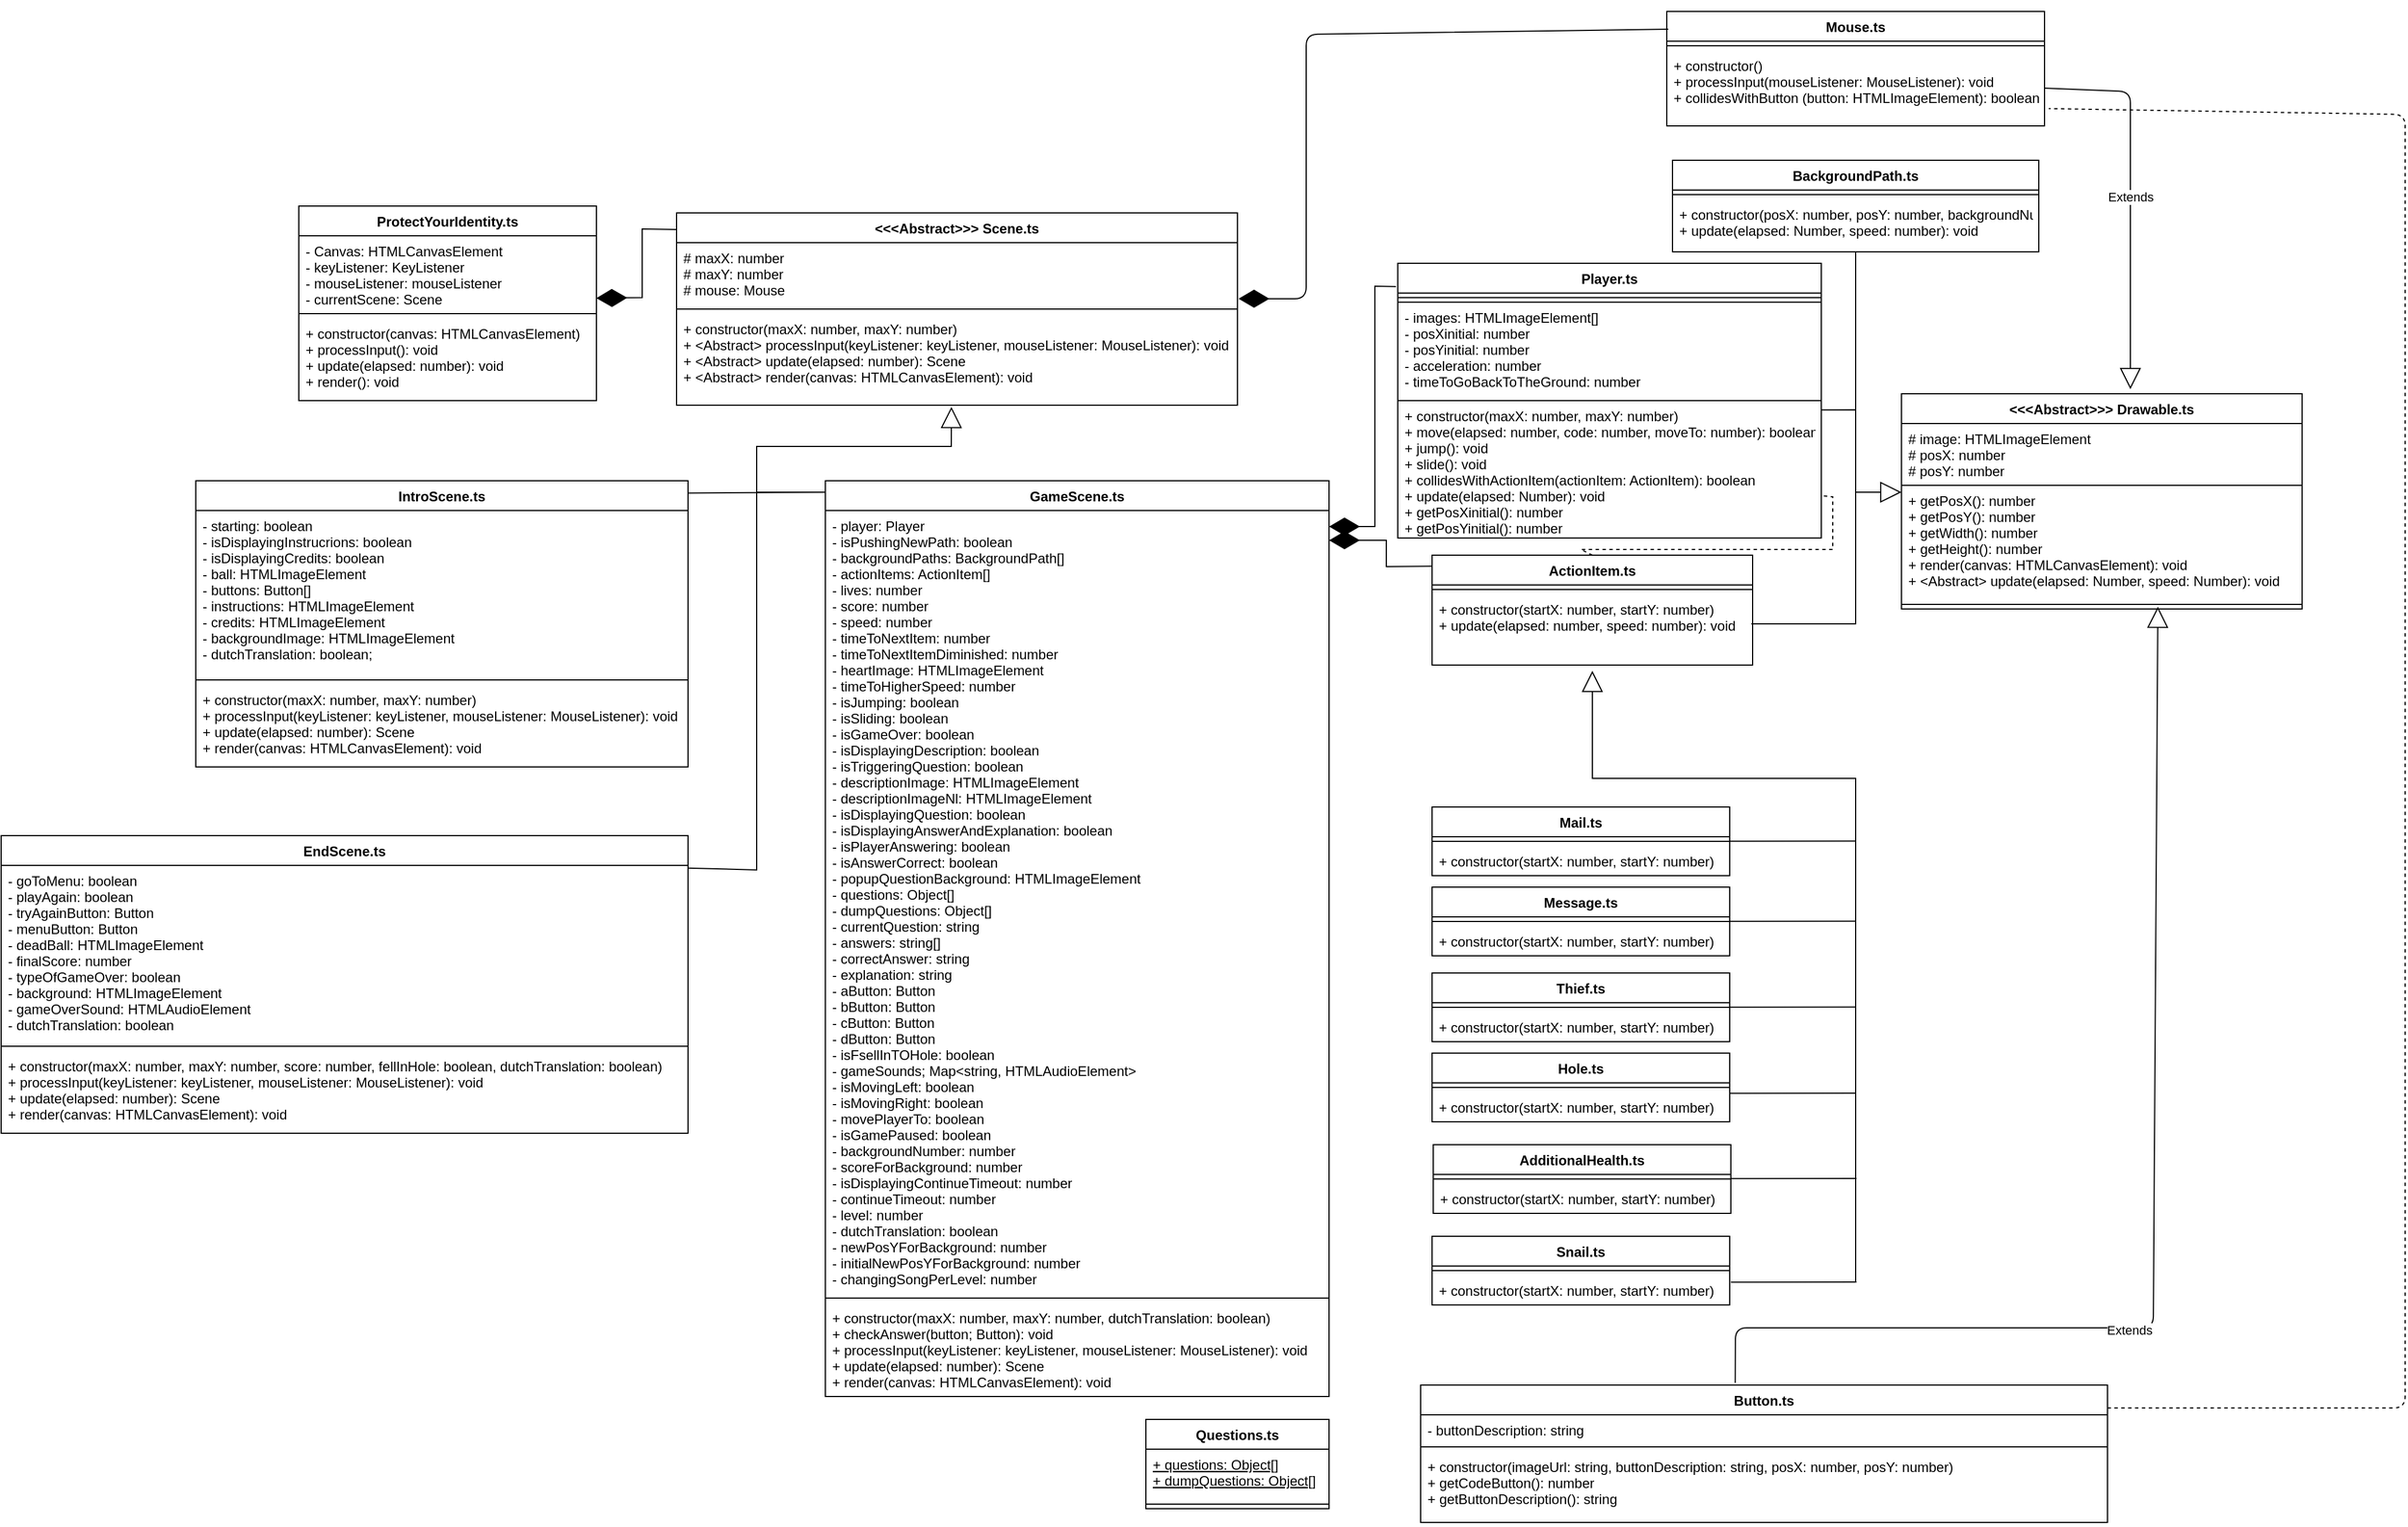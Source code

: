 <mxfile>
    <diagram id="C5RBs43oDa-KdzZeNtuy" name="Page-1">
        <mxGraphModel dx="2480" dy="2042" grid="1" gridSize="10" guides="1" tooltips="1" connect="1" arrows="1" fold="1" page="1" pageScale="1" pageWidth="827" pageHeight="1169" math="0" shadow="0">
            <root>
                <mxCell id="WIyWlLk6GJQsqaUBKTNV-0"/>
                <mxCell id="WIyWlLk6GJQsqaUBKTNV-1" parent="WIyWlLk6GJQsqaUBKTNV-0"/>
                <mxCell id="55Z-7aIsJhUNVljRgmjO-0" value="ProtectYourIdentity.ts" style="swimlane;fontStyle=1;align=center;verticalAlign=top;childLayout=stackLayout;horizontal=1;startSize=26;horizontalStack=0;resizeParent=1;resizeParentMax=0;resizeLast=0;collapsible=1;marginBottom=0;" parent="WIyWlLk6GJQsqaUBKTNV-1" vertex="1">
                    <mxGeometry x="120" y="40" width="260" height="170" as="geometry"/>
                </mxCell>
                <mxCell id="55Z-7aIsJhUNVljRgmjO-1" value="- Canvas: HTMLCanvasElement&#10;- keyListener: KeyListener&#10;- mouseListener: mouseListener&#10;- currentScene: Scene" style="text;strokeColor=none;fillColor=none;align=left;verticalAlign=top;spacingLeft=4;spacingRight=4;overflow=hidden;rotatable=0;points=[[0,0.5],[1,0.5]];portConstraint=eastwest;" parent="55Z-7aIsJhUNVljRgmjO-0" vertex="1">
                    <mxGeometry y="26" width="260" height="64" as="geometry"/>
                </mxCell>
                <mxCell id="55Z-7aIsJhUNVljRgmjO-2" value="" style="line;strokeWidth=1;fillColor=none;align=left;verticalAlign=middle;spacingTop=-1;spacingLeft=3;spacingRight=3;rotatable=0;labelPosition=right;points=[];portConstraint=eastwest;strokeColor=inherit;" parent="55Z-7aIsJhUNVljRgmjO-0" vertex="1">
                    <mxGeometry y="90" width="260" height="8" as="geometry"/>
                </mxCell>
                <mxCell id="55Z-7aIsJhUNVljRgmjO-3" value="+ constructor(canvas: HTMLCanvasElement)&#10;+ processInput(): void&#10;+ update(elapsed: number): void&#10;+ render(): void" style="text;strokeColor=none;fillColor=none;align=left;verticalAlign=top;spacingLeft=4;spacingRight=4;overflow=hidden;rotatable=0;points=[[0,0.5],[1,0.5]];portConstraint=eastwest;" parent="55Z-7aIsJhUNVljRgmjO-0" vertex="1">
                    <mxGeometry y="98" width="260" height="72" as="geometry"/>
                </mxCell>
                <mxCell id="55Z-7aIsJhUNVljRgmjO-8" value="&lt;&lt;&lt;Abstract&gt;&gt;&gt; Drawable.ts" style="swimlane;fontStyle=1;align=center;verticalAlign=top;childLayout=stackLayout;horizontal=1;startSize=26;horizontalStack=0;resizeParent=1;resizeParentMax=0;resizeLast=0;collapsible=1;marginBottom=0;" parent="WIyWlLk6GJQsqaUBKTNV-1" vertex="1">
                    <mxGeometry x="1520" y="204" width="350" height="188" as="geometry"/>
                </mxCell>
                <mxCell id="55Z-7aIsJhUNVljRgmjO-9" value="# image: HTMLImageElement&#10;# posX: number&#10;# posY: number" style="text;strokeColor=default;fillColor=none;align=left;verticalAlign=top;spacingLeft=4;spacingRight=4;overflow=hidden;rotatable=0;points=[[0,0.5],[1,0.5]];portConstraint=eastwest;" parent="55Z-7aIsJhUNVljRgmjO-8" vertex="1">
                    <mxGeometry y="26" width="350" height="54" as="geometry"/>
                </mxCell>
                <mxCell id="55Z-7aIsJhUNVljRgmjO-11" value="+ getPosX(): number&#10;+ getPosY(): number&#10;+ getWidth(): number&#10;+ getHeight(): number&#10;+ render(canvas: HTMLCanvasElement): void&#10;+ &lt;Abstract&gt; update(elapsed: Number, speed: Number): void" style="text;strokeColor=none;fillColor=none;align=left;verticalAlign=top;spacingLeft=4;spacingRight=4;overflow=hidden;rotatable=0;points=[[0,0.5],[1,0.5]];portConstraint=eastwest;" parent="55Z-7aIsJhUNVljRgmjO-8" vertex="1">
                    <mxGeometry y="80" width="350" height="100" as="geometry"/>
                </mxCell>
                <mxCell id="55Z-7aIsJhUNVljRgmjO-10" value="" style="line;strokeWidth=1;fillColor=none;align=left;verticalAlign=middle;spacingTop=-1;spacingLeft=3;spacingRight=3;rotatable=0;labelPosition=right;points=[];portConstraint=eastwest;strokeColor=inherit;" parent="55Z-7aIsJhUNVljRgmjO-8" vertex="1">
                    <mxGeometry y="180" width="350" height="8" as="geometry"/>
                </mxCell>
                <mxCell id="55Z-7aIsJhUNVljRgmjO-12" value="Player.ts" style="swimlane;fontStyle=1;align=center;verticalAlign=top;childLayout=stackLayout;horizontal=1;startSize=26;horizontalStack=0;resizeParent=1;resizeParentMax=0;resizeLast=0;collapsible=1;marginBottom=0;" parent="WIyWlLk6GJQsqaUBKTNV-1" vertex="1">
                    <mxGeometry x="1080" y="90" width="370" height="240" as="geometry">
                        <mxRectangle x="350" y="460" width="90" height="30" as="alternateBounds"/>
                    </mxGeometry>
                </mxCell>
                <mxCell id="55Z-7aIsJhUNVljRgmjO-14" value="" style="line;strokeWidth=1;fillColor=none;align=left;verticalAlign=middle;spacingTop=-1;spacingLeft=3;spacingRight=3;rotatable=0;labelPosition=right;points=[];portConstraint=eastwest;strokeColor=inherit;" parent="55Z-7aIsJhUNVljRgmjO-12" vertex="1">
                    <mxGeometry y="26" width="370" height="8" as="geometry"/>
                </mxCell>
                <mxCell id="55Z-7aIsJhUNVljRgmjO-13" value="- images: HTMLImageElement[]&#10;- posXinitial: number&#10;- posYinitial: number&#10;- acceleration: number&#10;- timeToGoBackToTheGround: number" style="text;strokeColor=default;fillColor=none;align=left;verticalAlign=top;spacingLeft=4;spacingRight=4;overflow=hidden;rotatable=0;points=[[0,0.5],[1,0.5]];portConstraint=eastwest;" parent="55Z-7aIsJhUNVljRgmjO-12" vertex="1">
                    <mxGeometry y="34" width="370" height="86" as="geometry"/>
                </mxCell>
                <mxCell id="55Z-7aIsJhUNVljRgmjO-15" value="+ constructor(maxX: number, maxY: number)&#10;+ move(elapsed: number, code: number, moveTo: number): boolean&#10;+ jump(): void&#10;+ slide(): void&#10;+ collidesWithActionItem(actionItem: ActionItem): boolean&#10;+ update(elapsed: Number): void&#10;+ getPosXinitial(): number&#10;+ getPosYinitial(): number" style="text;strokeColor=none;fillColor=none;align=left;verticalAlign=top;spacingLeft=4;spacingRight=4;overflow=hidden;rotatable=0;points=[[0,0.5],[1,0.5]];portConstraint=eastwest;" parent="55Z-7aIsJhUNVljRgmjO-12" vertex="1">
                    <mxGeometry y="120" width="370" height="120" as="geometry"/>
                </mxCell>
                <mxCell id="55Z-7aIsJhUNVljRgmjO-16" value="BackgroundPath.ts" style="swimlane;fontStyle=1;align=center;verticalAlign=top;childLayout=stackLayout;horizontal=1;startSize=26;horizontalStack=0;resizeParent=1;resizeParentMax=0;resizeLast=0;collapsible=1;marginBottom=0;strokeColor=default;" parent="WIyWlLk6GJQsqaUBKTNV-1" vertex="1">
                    <mxGeometry x="1320" width="320" height="80" as="geometry"/>
                </mxCell>
                <mxCell id="55Z-7aIsJhUNVljRgmjO-18" value="" style="line;strokeWidth=1;fillColor=none;align=left;verticalAlign=middle;spacingTop=-1;spacingLeft=3;spacingRight=3;rotatable=0;labelPosition=right;points=[];portConstraint=eastwest;strokeColor=inherit;" parent="55Z-7aIsJhUNVljRgmjO-16" vertex="1">
                    <mxGeometry y="26" width="320" height="8" as="geometry"/>
                </mxCell>
                <mxCell id="55Z-7aIsJhUNVljRgmjO-19" value="+ constructor(posX: number, posY: number, backgroundNumber: number)&#10;+ update(elapsed: Number, speed: number): void" style="text;strokeColor=none;fillColor=none;align=left;verticalAlign=top;spacingLeft=4;spacingRight=4;overflow=hidden;rotatable=0;points=[[0,0.5],[1,0.5]];portConstraint=eastwest;" parent="55Z-7aIsJhUNVljRgmjO-16" vertex="1">
                    <mxGeometry y="34" width="320" height="46" as="geometry"/>
                </mxCell>
                <mxCell id="55Z-7aIsJhUNVljRgmjO-20" value="ActionItem.ts" style="swimlane;fontStyle=1;align=center;verticalAlign=top;childLayout=stackLayout;horizontal=1;startSize=26;horizontalStack=0;resizeParent=1;resizeParentMax=0;resizeLast=0;collapsible=1;marginBottom=0;strokeColor=default;" parent="WIyWlLk6GJQsqaUBKTNV-1" vertex="1">
                    <mxGeometry x="1110" y="345" width="280" height="96" as="geometry"/>
                </mxCell>
                <mxCell id="55Z-7aIsJhUNVljRgmjO-22" value="" style="line;strokeWidth=1;fillColor=none;align=left;verticalAlign=middle;spacingTop=-1;spacingLeft=3;spacingRight=3;rotatable=0;labelPosition=right;points=[];portConstraint=eastwest;strokeColor=inherit;" parent="55Z-7aIsJhUNVljRgmjO-20" vertex="1">
                    <mxGeometry y="26" width="280" height="8" as="geometry"/>
                </mxCell>
                <mxCell id="55Z-7aIsJhUNVljRgmjO-23" value="+ constructor(startX: number, startY: number)&#10;+ update(elapsed: number, speed: number): void" style="text;strokeColor=none;fillColor=none;align=left;verticalAlign=top;spacingLeft=4;spacingRight=4;overflow=hidden;rotatable=0;points=[[0,0.5],[1,0.5]];portConstraint=eastwest;" parent="55Z-7aIsJhUNVljRgmjO-20" vertex="1">
                    <mxGeometry y="34" width="280" height="62" as="geometry"/>
                </mxCell>
                <mxCell id="55Z-7aIsJhUNVljRgmjO-24" value="Mail.ts" style="swimlane;fontStyle=1;align=center;verticalAlign=top;childLayout=stackLayout;horizontal=1;startSize=26;horizontalStack=0;resizeParent=1;resizeParentMax=0;resizeLast=0;collapsible=1;marginBottom=0;strokeColor=default;" parent="WIyWlLk6GJQsqaUBKTNV-1" vertex="1">
                    <mxGeometry x="1110" y="565" width="260" height="60" as="geometry"/>
                </mxCell>
                <mxCell id="55Z-7aIsJhUNVljRgmjO-26" value="" style="line;strokeWidth=1;fillColor=none;align=left;verticalAlign=middle;spacingTop=-1;spacingLeft=3;spacingRight=3;rotatable=0;labelPosition=right;points=[];portConstraint=eastwest;strokeColor=inherit;" parent="55Z-7aIsJhUNVljRgmjO-24" vertex="1">
                    <mxGeometry y="26" width="260" height="8" as="geometry"/>
                </mxCell>
                <mxCell id="55Z-7aIsJhUNVljRgmjO-27" value="+ constructor(startX: number, startY: number)" style="text;strokeColor=none;fillColor=none;align=left;verticalAlign=top;spacingLeft=4;spacingRight=4;overflow=hidden;rotatable=0;points=[[0,0.5],[1,0.5]];portConstraint=eastwest;" parent="55Z-7aIsJhUNVljRgmjO-24" vertex="1">
                    <mxGeometry y="34" width="260" height="26" as="geometry"/>
                </mxCell>
                <mxCell id="55Z-7aIsJhUNVljRgmjO-28" value="Message.ts" style="swimlane;fontStyle=1;align=center;verticalAlign=top;childLayout=stackLayout;horizontal=1;startSize=26;horizontalStack=0;resizeParent=1;resizeParentMax=0;resizeLast=0;collapsible=1;marginBottom=0;strokeColor=default;" parent="WIyWlLk6GJQsqaUBKTNV-1" vertex="1">
                    <mxGeometry x="1110" y="635" width="260" height="60" as="geometry"/>
                </mxCell>
                <mxCell id="55Z-7aIsJhUNVljRgmjO-29" value="" style="line;strokeWidth=1;fillColor=none;align=left;verticalAlign=middle;spacingTop=-1;spacingLeft=3;spacingRight=3;rotatable=0;labelPosition=right;points=[];portConstraint=eastwest;strokeColor=inherit;" parent="55Z-7aIsJhUNVljRgmjO-28" vertex="1">
                    <mxGeometry y="26" width="260" height="8" as="geometry"/>
                </mxCell>
                <mxCell id="55Z-7aIsJhUNVljRgmjO-30" value="+ constructor(startX: number, startY: number)" style="text;strokeColor=none;fillColor=none;align=left;verticalAlign=top;spacingLeft=4;spacingRight=4;overflow=hidden;rotatable=0;points=[[0,0.5],[1,0.5]];portConstraint=eastwest;" parent="55Z-7aIsJhUNVljRgmjO-28" vertex="1">
                    <mxGeometry y="34" width="260" height="26" as="geometry"/>
                </mxCell>
                <mxCell id="55Z-7aIsJhUNVljRgmjO-34" value="Thief.ts" style="swimlane;fontStyle=1;align=center;verticalAlign=top;childLayout=stackLayout;horizontal=1;startSize=26;horizontalStack=0;resizeParent=1;resizeParentMax=0;resizeLast=0;collapsible=1;marginBottom=0;strokeColor=default;" parent="WIyWlLk6GJQsqaUBKTNV-1" vertex="1">
                    <mxGeometry x="1110" y="710" width="260" height="60" as="geometry"/>
                </mxCell>
                <mxCell id="55Z-7aIsJhUNVljRgmjO-35" value="" style="line;strokeWidth=1;fillColor=none;align=left;verticalAlign=middle;spacingTop=-1;spacingLeft=3;spacingRight=3;rotatable=0;labelPosition=right;points=[];portConstraint=eastwest;strokeColor=inherit;" parent="55Z-7aIsJhUNVljRgmjO-34" vertex="1">
                    <mxGeometry y="26" width="260" height="8" as="geometry"/>
                </mxCell>
                <mxCell id="55Z-7aIsJhUNVljRgmjO-36" value="+ constructor(startX: number, startY: number)" style="text;strokeColor=none;fillColor=none;align=left;verticalAlign=top;spacingLeft=4;spacingRight=4;overflow=hidden;rotatable=0;points=[[0,0.5],[1,0.5]];portConstraint=eastwest;" parent="55Z-7aIsJhUNVljRgmjO-34" vertex="1">
                    <mxGeometry y="34" width="260" height="26" as="geometry"/>
                </mxCell>
                <mxCell id="55Z-7aIsJhUNVljRgmjO-37" value="Hole.ts" style="swimlane;fontStyle=1;align=center;verticalAlign=top;childLayout=stackLayout;horizontal=1;startSize=26;horizontalStack=0;resizeParent=1;resizeParentMax=0;resizeLast=0;collapsible=1;marginBottom=0;strokeColor=default;" parent="WIyWlLk6GJQsqaUBKTNV-1" vertex="1">
                    <mxGeometry x="1110" y="780" width="260" height="60" as="geometry"/>
                </mxCell>
                <mxCell id="55Z-7aIsJhUNVljRgmjO-38" value="" style="line;strokeWidth=1;fillColor=none;align=left;verticalAlign=middle;spacingTop=-1;spacingLeft=3;spacingRight=3;rotatable=0;labelPosition=right;points=[];portConstraint=eastwest;strokeColor=inherit;" parent="55Z-7aIsJhUNVljRgmjO-37" vertex="1">
                    <mxGeometry y="26" width="260" height="8" as="geometry"/>
                </mxCell>
                <mxCell id="55Z-7aIsJhUNVljRgmjO-39" value="+ constructor(startX: number, startY: number)" style="text;strokeColor=none;fillColor=none;align=left;verticalAlign=top;spacingLeft=4;spacingRight=4;overflow=hidden;rotatable=0;points=[[0,0.5],[1,0.5]];portConstraint=eastwest;" parent="55Z-7aIsJhUNVljRgmjO-37" vertex="1">
                    <mxGeometry y="34" width="260" height="26" as="geometry"/>
                </mxCell>
                <mxCell id="55Z-7aIsJhUNVljRgmjO-47" value="&lt;&lt;&lt;Abstract&gt;&gt;&gt; Scene.ts" style="swimlane;fontStyle=1;align=center;verticalAlign=top;childLayout=stackLayout;horizontal=1;startSize=26;horizontalStack=0;resizeParent=1;resizeParentMax=0;resizeLast=0;collapsible=1;marginBottom=0;strokeColor=default;" parent="WIyWlLk6GJQsqaUBKTNV-1" vertex="1">
                    <mxGeometry x="450" y="46" width="490" height="168" as="geometry"/>
                </mxCell>
                <mxCell id="55Z-7aIsJhUNVljRgmjO-48" value="# maxX: number&#10;# maxY: number&#10;# mouse: Mouse" style="text;strokeColor=none;fillColor=none;align=left;verticalAlign=top;spacingLeft=4;spacingRight=4;overflow=hidden;rotatable=0;points=[[0,0.5],[1,0.5]];portConstraint=eastwest;" parent="55Z-7aIsJhUNVljRgmjO-47" vertex="1">
                    <mxGeometry y="26" width="490" height="54" as="geometry"/>
                </mxCell>
                <mxCell id="55Z-7aIsJhUNVljRgmjO-49" value="" style="line;strokeWidth=1;fillColor=none;align=left;verticalAlign=middle;spacingTop=-1;spacingLeft=3;spacingRight=3;rotatable=0;labelPosition=right;points=[];portConstraint=eastwest;strokeColor=inherit;" parent="55Z-7aIsJhUNVljRgmjO-47" vertex="1">
                    <mxGeometry y="80" width="490" height="8" as="geometry"/>
                </mxCell>
                <mxCell id="55Z-7aIsJhUNVljRgmjO-50" value="+ constructor(maxX: number, maxY: number)&#10;+ &lt;Abstract&gt; processInput(keyListener: keyListener, mouseListener: MouseListener): void&#10;+ &lt;Abstract&gt; update(elapsed: number): Scene&#10;+ &lt;Abstract&gt; render(canvas: HTMLCanvasElement): void" style="text;strokeColor=none;fillColor=none;align=left;verticalAlign=top;spacingLeft=4;spacingRight=4;overflow=hidden;rotatable=0;points=[[0,0.5],[1,0.5]];portConstraint=eastwest;" parent="55Z-7aIsJhUNVljRgmjO-47" vertex="1">
                    <mxGeometry y="88" width="490" height="80" as="geometry"/>
                </mxCell>
                <mxCell id="55Z-7aIsJhUNVljRgmjO-52" value="IntroScene.ts" style="swimlane;fontStyle=1;align=center;verticalAlign=top;childLayout=stackLayout;horizontal=1;startSize=26;horizontalStack=0;resizeParent=1;resizeParentMax=0;resizeLast=0;collapsible=1;marginBottom=0;strokeColor=default;" parent="WIyWlLk6GJQsqaUBKTNV-1" vertex="1">
                    <mxGeometry x="30" y="280" width="430" height="250" as="geometry"/>
                </mxCell>
                <mxCell id="55Z-7aIsJhUNVljRgmjO-53" value="- starting: boolean&#10;- isDisplayingInstrucrions: boolean&#10;- isDisplayingCredits: boolean&#10;- ball: HTMLImageElement&#10;- buttons: Button[]&#10;- instructions: HTMLImageElement&#10;- credits: HTMLImageElement&#10;- backgroundImage: HTMLImageElement&#10;- dutchTranslation: boolean;" style="text;strokeColor=none;fillColor=none;align=left;verticalAlign=top;spacingLeft=4;spacingRight=4;overflow=hidden;rotatable=0;points=[[0,0.5],[1,0.5]];portConstraint=eastwest;" parent="55Z-7aIsJhUNVljRgmjO-52" vertex="1">
                    <mxGeometry y="26" width="430" height="144" as="geometry"/>
                </mxCell>
                <mxCell id="55Z-7aIsJhUNVljRgmjO-54" value="" style="line;strokeWidth=1;fillColor=none;align=left;verticalAlign=middle;spacingTop=-1;spacingLeft=3;spacingRight=3;rotatable=0;labelPosition=right;points=[];portConstraint=eastwest;strokeColor=inherit;" parent="55Z-7aIsJhUNVljRgmjO-52" vertex="1">
                    <mxGeometry y="170" width="430" height="8" as="geometry"/>
                </mxCell>
                <mxCell id="55Z-7aIsJhUNVljRgmjO-55" value="+ constructor(maxX: number, maxY: number)&#10;+ processInput(keyListener: keyListener, mouseListener: MouseListener): void&#10;+ update(elapsed: number): Scene&#10;+ render(canvas: HTMLCanvasElement): void" style="text;strokeColor=none;fillColor=none;align=left;verticalAlign=top;spacingLeft=4;spacingRight=4;overflow=hidden;rotatable=0;points=[[0,0.5],[1,0.5]];portConstraint=eastwest;" parent="55Z-7aIsJhUNVljRgmjO-52" vertex="1">
                    <mxGeometry y="178" width="430" height="72" as="geometry"/>
                </mxCell>
                <mxCell id="55Z-7aIsJhUNVljRgmjO-56" value="GameScene.ts" style="swimlane;fontStyle=1;align=center;verticalAlign=top;childLayout=stackLayout;horizontal=1;startSize=26;horizontalStack=0;resizeParent=1;resizeParentMax=0;resizeLast=0;collapsible=1;marginBottom=0;strokeColor=default;" parent="WIyWlLk6GJQsqaUBKTNV-1" vertex="1">
                    <mxGeometry x="580" y="280" width="440" height="800" as="geometry"/>
                </mxCell>
                <mxCell id="55Z-7aIsJhUNVljRgmjO-57" value="- player: Player&#10;- isPushingNewPath: boolean&#10;- backgroundPaths: BackgroundPath[]&#10;- actionItems: ActionItem[]&#10;- lives: number&#10;- score: number&#10;- speed: number&#10;- timeToNextItem: number&#10;- timeToNextItemDiminished: number&#10;- heartImage: HTMLImageElement&#10;- timeToHigherSpeed: number&#10;- isJumping: boolean&#10;- isSliding: boolean&#10;- isGameOver: boolean&#10;- isDisplayingDescription: boolean&#10;- isTriggeringQuestion: boolean&#10;- descriptionImage: HTMLImageElement&#10;- descriptionImageNl: HTMLImageElement&#10;- isDisplayingQuestion: boolean&#10;- isDisplayingAnswerAndExplanation: boolean&#10;- isPlayerAnswering: boolean&#10;- isAnswerCorrect: boolean&#10;- popupQuestionBackground: HTMLImageElement&#10;- questions: Object[]&#10;- dumpQuestions: Object[]&#10;- currentQuestion: string&#10;- answers: string[]&#10;- correctAnswer: string&#10;- explanation: string&#10;- aButton: Button&#10;- bButton: Button&#10;- cButton: Button&#10;- dButton: Button&#10;- isFsellInTOHole: boolean&#10;- gameSounds; Map&lt;string, HTMLAudioElement&gt;&#10;- isMovingLeft: boolean&#10;- isMovingRight: boolean&#10;- movePlayerTo: boolean&#10;- isGamePaused: boolean&#10;- backgroundNumber: number&#10;- scoreForBackground: number&#10;- isDisplayingContinueTimeout: number&#10;- continueTimeout: number&#10;- level: number&#10;- dutchTranslation: boolean&#10;- newPosYForBackground: number&#10;- initialNewPosYForBackground: number&#10;- changingSongPerLevel: number" style="text;strokeColor=none;fillColor=none;align=left;verticalAlign=top;spacingLeft=4;spacingRight=4;overflow=hidden;rotatable=0;points=[[0,0.5],[1,0.5]];portConstraint=eastwest;" parent="55Z-7aIsJhUNVljRgmjO-56" vertex="1">
                    <mxGeometry y="26" width="440" height="684" as="geometry"/>
                </mxCell>
                <mxCell id="55Z-7aIsJhUNVljRgmjO-58" value="" style="line;strokeWidth=1;fillColor=none;align=left;verticalAlign=middle;spacingTop=-1;spacingLeft=3;spacingRight=3;rotatable=0;labelPosition=right;points=[];portConstraint=eastwest;strokeColor=inherit;" parent="55Z-7aIsJhUNVljRgmjO-56" vertex="1">
                    <mxGeometry y="710" width="440" height="8" as="geometry"/>
                </mxCell>
                <mxCell id="55Z-7aIsJhUNVljRgmjO-59" value="+ constructor(maxX: number, maxY: number, dutchTranslation: boolean)&#10;+ checkAnswer(button; Button): void&#10;+ processInput(keyListener: keyListener, mouseListener: MouseListener): void&#10;+ update(elapsed: number): Scene&#10;+ render(canvas: HTMLCanvasElement): void" style="text;strokeColor=none;fillColor=none;align=left;verticalAlign=top;spacingLeft=4;spacingRight=4;overflow=hidden;rotatable=0;points=[[0,0.5],[1,0.5]];portConstraint=eastwest;" parent="55Z-7aIsJhUNVljRgmjO-56" vertex="1">
                    <mxGeometry y="718" width="440" height="82" as="geometry"/>
                </mxCell>
                <mxCell id="55Z-7aIsJhUNVljRgmjO-60" value="EndScene.ts" style="swimlane;fontStyle=1;align=center;verticalAlign=top;childLayout=stackLayout;horizontal=1;startSize=26;horizontalStack=0;resizeParent=1;resizeParentMax=0;resizeLast=0;collapsible=1;marginBottom=0;strokeColor=default;" parent="WIyWlLk6GJQsqaUBKTNV-1" vertex="1">
                    <mxGeometry x="-140" y="590" width="600" height="260" as="geometry"/>
                </mxCell>
                <mxCell id="55Z-7aIsJhUNVljRgmjO-61" value="- goToMenu: boolean&#10;- playAgain: boolean&#10;- tryAgainButton: Button&#10;- menuButton: Button&#10;- deadBall: HTMLImageElement&#10;- finalScore: number&#10;- typeOfGameOver: boolean&#10;- background: HTMLImageElement&#10;- gameOverSound: HTMLAudioElement&#10;- dutchTranslation: boolean" style="text;strokeColor=none;fillColor=none;align=left;verticalAlign=top;spacingLeft=4;spacingRight=4;overflow=hidden;rotatable=0;points=[[0,0.5],[1,0.5]];portConstraint=eastwest;" parent="55Z-7aIsJhUNVljRgmjO-60" vertex="1">
                    <mxGeometry y="26" width="600" height="154" as="geometry"/>
                </mxCell>
                <mxCell id="55Z-7aIsJhUNVljRgmjO-62" value="" style="line;strokeWidth=1;fillColor=none;align=left;verticalAlign=middle;spacingTop=-1;spacingLeft=3;spacingRight=3;rotatable=0;labelPosition=right;points=[];portConstraint=eastwest;strokeColor=inherit;" parent="55Z-7aIsJhUNVljRgmjO-60" vertex="1">
                    <mxGeometry y="180" width="600" height="8" as="geometry"/>
                </mxCell>
                <mxCell id="55Z-7aIsJhUNVljRgmjO-63" value="+ constructor(maxX: number, maxY: number, score: number, fellInHole: boolean, dutchTranslation: boolean)&#10;+ processInput(keyListener: keyListener, mouseListener: MouseListener): void&#10;+ update(elapsed: number): Scene&#10;+ render(canvas: HTMLCanvasElement): void" style="text;strokeColor=none;fillColor=none;align=left;verticalAlign=top;spacingLeft=4;spacingRight=4;overflow=hidden;rotatable=0;points=[[0,0.5],[1,0.5]];portConstraint=eastwest;" parent="55Z-7aIsJhUNVljRgmjO-60" vertex="1">
                    <mxGeometry y="188" width="600" height="72" as="geometry"/>
                </mxCell>
                <mxCell id="L0KbJhoyA9vGIYzsONTl-0" value="" style="endArrow=diamondThin;endFill=1;endSize=24;html=1;rounded=0;exitX=-0.001;exitY=0.086;exitDx=0;exitDy=0;exitPerimeter=0;" parent="WIyWlLk6GJQsqaUBKTNV-1" source="55Z-7aIsJhUNVljRgmjO-47" edge="1">
                    <mxGeometry width="160" relative="1" as="geometry">
                        <mxPoint x="420" y="60" as="sourcePoint"/>
                        <mxPoint x="380" y="120.5" as="targetPoint"/>
                        <Array as="points">
                            <mxPoint x="420" y="60"/>
                            <mxPoint x="420" y="120"/>
                        </Array>
                    </mxGeometry>
                </mxCell>
                <mxCell id="L0KbJhoyA9vGIYzsONTl-1" value="" style="endArrow=block;endSize=16;endFill=0;html=1;rounded=0;entryX=0.49;entryY=1.018;entryDx=0;entryDy=0;entryPerimeter=0;exitX=1;exitY=0.043;exitDx=0;exitDy=0;exitPerimeter=0;" parent="WIyWlLk6GJQsqaUBKTNV-1" source="55Z-7aIsJhUNVljRgmjO-52" target="55Z-7aIsJhUNVljRgmjO-50" edge="1">
                    <mxGeometry width="160" relative="1" as="geometry">
                        <mxPoint x="520" y="290" as="sourcePoint"/>
                        <mxPoint x="770" y="510" as="targetPoint"/>
                        <Array as="points">
                            <mxPoint x="580" y="290"/>
                            <mxPoint x="520" y="290"/>
                            <mxPoint x="520" y="560"/>
                            <mxPoint x="520" y="260"/>
                            <mxPoint x="520" y="250"/>
                            <mxPoint x="690" y="250"/>
                        </Array>
                    </mxGeometry>
                </mxCell>
                <mxCell id="L0KbJhoyA9vGIYzsONTl-2" value="" style="endArrow=none;html=1;rounded=0;exitX=1;exitY=0.109;exitDx=0;exitDy=0;exitPerimeter=0;" parent="WIyWlLk6GJQsqaUBKTNV-1" source="55Z-7aIsJhUNVljRgmjO-60" edge="1">
                    <mxGeometry width="50" height="50" relative="1" as="geometry">
                        <mxPoint x="470" y="590" as="sourcePoint"/>
                        <mxPoint x="520" y="560" as="targetPoint"/>
                        <Array as="points">
                            <mxPoint x="520" y="620"/>
                        </Array>
                    </mxGeometry>
                </mxCell>
                <mxCell id="L0KbJhoyA9vGIYzsONTl-3" value="" style="endArrow=diamondThin;endFill=1;endSize=24;html=1;rounded=0;exitX=-0.004;exitY=0.085;exitDx=0;exitDy=0;exitPerimeter=0;" parent="WIyWlLk6GJQsqaUBKTNV-1" source="55Z-7aIsJhUNVljRgmjO-12" edge="1">
                    <mxGeometry width="160" relative="1" as="geometry">
                        <mxPoint x="910" y="490" as="sourcePoint"/>
                        <mxPoint x="1020" y="320" as="targetPoint"/>
                        <Array as="points">
                            <mxPoint x="1060" y="110"/>
                            <mxPoint x="1060" y="160"/>
                            <mxPoint x="1060" y="320"/>
                            <mxPoint x="1030" y="320"/>
                        </Array>
                    </mxGeometry>
                </mxCell>
                <mxCell id="L0KbJhoyA9vGIYzsONTl-4" value="" style="endArrow=diamondThin;endFill=1;endSize=24;html=1;rounded=0;exitX=0;exitY=0.1;exitDx=0;exitDy=0;exitPerimeter=0;" parent="WIyWlLk6GJQsqaUBKTNV-1" source="55Z-7aIsJhUNVljRgmjO-20" edge="1">
                    <mxGeometry width="160" relative="1" as="geometry">
                        <mxPoint x="1080" y="332" as="sourcePoint"/>
                        <mxPoint x="1020" y="332" as="targetPoint"/>
                        <Array as="points">
                            <mxPoint x="1070" y="355"/>
                            <mxPoint x="1070" y="332"/>
                        </Array>
                    </mxGeometry>
                </mxCell>
                <mxCell id="L0KbJhoyA9vGIYzsONTl-5" value="" style="endArrow=block;endSize=16;endFill=0;html=1;rounded=0;exitX=0.999;exitY=0.068;exitDx=0;exitDy=0;exitPerimeter=0;" parent="WIyWlLk6GJQsqaUBKTNV-1" source="55Z-7aIsJhUNVljRgmjO-15" edge="1">
                    <mxGeometry width="160" relative="1" as="geometry">
                        <mxPoint x="1360" y="290" as="sourcePoint"/>
                        <mxPoint x="1520" y="290" as="targetPoint"/>
                        <Array as="points">
                            <mxPoint x="1480" y="218"/>
                            <mxPoint x="1480" y="290"/>
                        </Array>
                    </mxGeometry>
                </mxCell>
                <mxCell id="L0KbJhoyA9vGIYzsONTl-6" value="" style="endArrow=none;html=1;rounded=0;" parent="WIyWlLk6GJQsqaUBKTNV-1" edge="1">
                    <mxGeometry width="50" height="50" relative="1" as="geometry">
                        <mxPoint x="1480" y="240" as="sourcePoint"/>
                        <mxPoint x="1480" y="80" as="targetPoint"/>
                        <Array as="points">
                            <mxPoint x="1480" y="80"/>
                        </Array>
                    </mxGeometry>
                </mxCell>
                <mxCell id="L0KbJhoyA9vGIYzsONTl-7" value="" style="endArrow=none;html=1;rounded=0;exitX=0.996;exitY=1;exitDx=0;exitDy=0;exitPerimeter=0;" parent="WIyWlLk6GJQsqaUBKTNV-1" edge="1">
                    <mxGeometry width="50" height="50" relative="1" as="geometry">
                        <mxPoint x="1388.88" y="405" as="sourcePoint"/>
                        <mxPoint x="1480" y="290" as="targetPoint"/>
                        <Array as="points">
                            <mxPoint x="1480" y="405"/>
                        </Array>
                    </mxGeometry>
                </mxCell>
                <mxCell id="L0KbJhoyA9vGIYzsONTl-8" value="" style="endArrow=block;endSize=16;endFill=0;html=1;rounded=0;entryX=0.5;entryY=1.081;entryDx=0;entryDy=0;entryPerimeter=0;" parent="WIyWlLk6GJQsqaUBKTNV-1" target="55Z-7aIsJhUNVljRgmjO-23" edge="1">
                    <mxGeometry width="160" relative="1" as="geometry">
                        <mxPoint x="1480" y="980" as="sourcePoint"/>
                        <mxPoint x="1550" y="550" as="targetPoint"/>
                        <Array as="points">
                            <mxPoint x="1480" y="540"/>
                            <mxPoint x="1250" y="540"/>
                        </Array>
                    </mxGeometry>
                </mxCell>
                <mxCell id="L0KbJhoyA9vGIYzsONTl-9" value="" style="endArrow=none;html=1;rounded=0;exitX=1.001;exitY=0.043;exitDx=0;exitDy=0;exitPerimeter=0;" parent="WIyWlLk6GJQsqaUBKTNV-1" source="55Z-7aIsJhUNVljRgmjO-39" edge="1">
                    <mxGeometry width="50" height="50" relative="1" as="geometry">
                        <mxPoint x="1390" y="765" as="sourcePoint"/>
                        <mxPoint x="1480" y="815" as="targetPoint"/>
                    </mxGeometry>
                </mxCell>
                <mxCell id="L0KbJhoyA9vGIYzsONTl-10" value="" style="endArrow=none;html=1;rounded=0;exitX=1.001;exitY=0.043;exitDx=0;exitDy=0;exitPerimeter=0;" parent="WIyWlLk6GJQsqaUBKTNV-1" edge="1">
                    <mxGeometry width="50" height="50" relative="1" as="geometry">
                        <mxPoint x="1370.0" y="739.878" as="sourcePoint"/>
                        <mxPoint x="1479.74" y="739.76" as="targetPoint"/>
                    </mxGeometry>
                </mxCell>
                <mxCell id="L0KbJhoyA9vGIYzsONTl-12" value="" style="endArrow=none;html=1;rounded=0;exitX=1.001;exitY=0.043;exitDx=0;exitDy=0;exitPerimeter=0;" parent="WIyWlLk6GJQsqaUBKTNV-1" edge="1">
                    <mxGeometry width="50" height="50" relative="1" as="geometry">
                        <mxPoint x="1370.0" y="664.878" as="sourcePoint"/>
                        <mxPoint x="1479.74" y="664.76" as="targetPoint"/>
                    </mxGeometry>
                </mxCell>
                <mxCell id="L0KbJhoyA9vGIYzsONTl-13" value="" style="endArrow=none;html=1;rounded=0;exitX=1.001;exitY=0.043;exitDx=0;exitDy=0;exitPerimeter=0;" parent="WIyWlLk6GJQsqaUBKTNV-1" edge="1">
                    <mxGeometry width="50" height="50" relative="1" as="geometry">
                        <mxPoint x="1370.0" y="594.878" as="sourcePoint"/>
                        <mxPoint x="1479.74" y="594.76" as="targetPoint"/>
                    </mxGeometry>
                </mxCell>
                <mxCell id="L0KbJhoyA9vGIYzsONTl-14" value="" style="endArrow=none;dashed=1;html=1;rounded=0;entryX=1;entryY=0.692;entryDx=0;entryDy=0;entryPerimeter=0;exitX=0.5;exitY=0;exitDx=0;exitDy=0;" parent="WIyWlLk6GJQsqaUBKTNV-1" source="55Z-7aIsJhUNVljRgmjO-20" target="55Z-7aIsJhUNVljRgmjO-15" edge="1">
                    <mxGeometry width="50" height="50" relative="1" as="geometry">
                        <mxPoint x="1220" y="380" as="sourcePoint"/>
                        <mxPoint x="1270" y="330" as="targetPoint"/>
                        <Array as="points">
                            <mxPoint x="1240" y="340"/>
                            <mxPoint x="1460" y="340"/>
                            <mxPoint x="1460" y="294"/>
                        </Array>
                    </mxGeometry>
                </mxCell>
                <mxCell id="0" value="Mouse.ts" style="swimlane;fontStyle=1;align=center;verticalAlign=top;childLayout=stackLayout;horizontal=1;startSize=26;horizontalStack=0;resizeParent=1;resizeParentMax=0;resizeLast=0;collapsible=1;marginBottom=0;" parent="WIyWlLk6GJQsqaUBKTNV-1" vertex="1">
                    <mxGeometry x="1315" y="-130" width="330" height="100" as="geometry"/>
                </mxCell>
                <mxCell id="2" value="" style="line;strokeWidth=1;fillColor=none;align=left;verticalAlign=middle;spacingTop=-1;spacingLeft=3;spacingRight=3;rotatable=0;labelPosition=right;points=[];portConstraint=eastwest;" parent="0" vertex="1">
                    <mxGeometry y="26" width="330" height="8" as="geometry"/>
                </mxCell>
                <mxCell id="3" value="+ constructor()&#10;+ processInput(mouseListener: MouseListener): void &#10;+ collidesWithButton (button: HTMLImageElement): boolean" style="text;strokeColor=none;fillColor=none;align=left;verticalAlign=top;spacingLeft=4;spacingRight=4;overflow=hidden;rotatable=0;points=[[0,0.5],[1,0.5]];portConstraint=eastwest;" parent="0" vertex="1">
                    <mxGeometry y="34" width="330" height="66" as="geometry"/>
                </mxCell>
                <mxCell id="4" value="" style="endArrow=diamondThin;endFill=1;endSize=24;html=1;entryX=1.002;entryY=0.907;entryDx=0;entryDy=0;entryPerimeter=0;exitX=0.004;exitY=0.155;exitDx=0;exitDy=0;exitPerimeter=0;" parent="WIyWlLk6GJQsqaUBKTNV-1" source="0" target="55Z-7aIsJhUNVljRgmjO-48" edge="1">
                    <mxGeometry width="160" relative="1" as="geometry">
                        <mxPoint x="1110" y="-90" as="sourcePoint"/>
                        <mxPoint x="1270" y="-90" as="targetPoint"/>
                        <Array as="points">
                            <mxPoint x="1000" y="-110"/>
                            <mxPoint x="1000" y="121"/>
                        </Array>
                    </mxGeometry>
                </mxCell>
                <mxCell id="5" value="Button.ts" style="swimlane;fontStyle=1;align=center;verticalAlign=top;childLayout=stackLayout;horizontal=1;startSize=26;horizontalStack=0;resizeParent=1;resizeParentMax=0;resizeLast=0;collapsible=1;marginBottom=0;" parent="WIyWlLk6GJQsqaUBKTNV-1" vertex="1">
                    <mxGeometry x="1100" y="1070" width="600" height="120" as="geometry"/>
                </mxCell>
                <mxCell id="6" value="- buttonDescription: string" style="text;strokeColor=none;fillColor=none;align=left;verticalAlign=top;spacingLeft=4;spacingRight=4;overflow=hidden;rotatable=0;points=[[0,0.5],[1,0.5]];portConstraint=eastwest;" parent="5" vertex="1">
                    <mxGeometry y="26" width="600" height="24" as="geometry"/>
                </mxCell>
                <mxCell id="7" value="" style="line;strokeWidth=1;fillColor=none;align=left;verticalAlign=middle;spacingTop=-1;spacingLeft=3;spacingRight=3;rotatable=0;labelPosition=right;points=[];portConstraint=eastwest;" parent="5" vertex="1">
                    <mxGeometry y="50" width="600" height="8" as="geometry"/>
                </mxCell>
                <mxCell id="8" value="+ constructor(imageUrl: string, buttonDescription: string, posX: number, posY: number)&#10;+ getCodeButton(): number&#10;+ getButtonDescription(): string" style="text;strokeColor=none;fillColor=none;align=left;verticalAlign=top;spacingLeft=4;spacingRight=4;overflow=hidden;rotatable=0;points=[[0,0.5],[1,0.5]];portConstraint=eastwest;" parent="5" vertex="1">
                    <mxGeometry y="58" width="600" height="62" as="geometry"/>
                </mxCell>
                <mxCell id="9" value="Extends" style="endArrow=block;endSize=16;endFill=0;html=1;exitX=0.458;exitY=-0.016;exitDx=0;exitDy=0;exitPerimeter=0;" parent="WIyWlLk6GJQsqaUBKTNV-1" source="5" edge="1">
                    <mxGeometry x="-0.248" y="-2" width="160" relative="1" as="geometry">
                        <mxPoint x="1600" y="380" as="sourcePoint"/>
                        <mxPoint x="1744" y="390" as="targetPoint"/>
                        <mxPoint as="offset"/>
                        <Array as="points">
                            <mxPoint x="1375" y="1020"/>
                            <mxPoint x="1740" y="1020"/>
                        </Array>
                    </mxGeometry>
                </mxCell>
                <mxCell id="15" value="AdditionalHealth.ts" style="swimlane;fontStyle=1;align=center;verticalAlign=top;childLayout=stackLayout;horizontal=1;startSize=26;horizontalStack=0;resizeParent=1;resizeParentMax=0;resizeLast=0;collapsible=1;marginBottom=0;strokeColor=default;" parent="WIyWlLk6GJQsqaUBKTNV-1" vertex="1">
                    <mxGeometry x="1111" y="860" width="260" height="60" as="geometry"/>
                </mxCell>
                <mxCell id="16" value="" style="line;strokeWidth=1;fillColor=none;align=left;verticalAlign=middle;spacingTop=-1;spacingLeft=3;spacingRight=3;rotatable=0;labelPosition=right;points=[];portConstraint=eastwest;strokeColor=inherit;" parent="15" vertex="1">
                    <mxGeometry y="26" width="260" height="8" as="geometry"/>
                </mxCell>
                <mxCell id="17" value="+ constructor(startX: number, startY: number)" style="text;strokeColor=none;fillColor=none;align=left;verticalAlign=top;spacingLeft=4;spacingRight=4;overflow=hidden;rotatable=0;points=[[0,0.5],[1,0.5]];portConstraint=eastwest;" parent="15" vertex="1">
                    <mxGeometry y="34" width="260" height="26" as="geometry"/>
                </mxCell>
                <mxCell id="18" value="Snail.ts" style="swimlane;fontStyle=1;align=center;verticalAlign=top;childLayout=stackLayout;horizontal=1;startSize=26;horizontalStack=0;resizeParent=1;resizeParentMax=0;resizeLast=0;collapsible=1;marginBottom=0;strokeColor=default;" parent="WIyWlLk6GJQsqaUBKTNV-1" vertex="1">
                    <mxGeometry x="1110" y="940" width="260" height="60" as="geometry"/>
                </mxCell>
                <mxCell id="19" value="" style="line;strokeWidth=1;fillColor=none;align=left;verticalAlign=middle;spacingTop=-1;spacingLeft=3;spacingRight=3;rotatable=0;labelPosition=right;points=[];portConstraint=eastwest;strokeColor=inherit;" parent="18" vertex="1">
                    <mxGeometry y="26" width="260" height="8" as="geometry"/>
                </mxCell>
                <mxCell id="20" value="+ constructor(startX: number, startY: number)" style="text;strokeColor=none;fillColor=none;align=left;verticalAlign=top;spacingLeft=4;spacingRight=4;overflow=hidden;rotatable=0;points=[[0,0.5],[1,0.5]];portConstraint=eastwest;" parent="18" vertex="1">
                    <mxGeometry y="34" width="260" height="26" as="geometry"/>
                </mxCell>
                <mxCell id="21" value="" style="endArrow=none;html=1;rounded=0;exitX=1.001;exitY=0.043;exitDx=0;exitDy=0;exitPerimeter=0;" parent="WIyWlLk6GJQsqaUBKTNV-1" edge="1">
                    <mxGeometry width="50" height="50" relative="1" as="geometry">
                        <mxPoint x="1371.0" y="889.618" as="sourcePoint"/>
                        <mxPoint x="1480.74" y="889.5" as="targetPoint"/>
                    </mxGeometry>
                </mxCell>
                <mxCell id="22" value="" style="endArrow=none;html=1;rounded=0;exitX=1.001;exitY=0.043;exitDx=0;exitDy=0;exitPerimeter=0;" parent="WIyWlLk6GJQsqaUBKTNV-1" edge="1">
                    <mxGeometry width="50" height="50" relative="1" as="geometry">
                        <mxPoint x="1371.0" y="980.118" as="sourcePoint"/>
                        <mxPoint x="1480.74" y="980" as="targetPoint"/>
                    </mxGeometry>
                </mxCell>
                <mxCell id="27" value="Extends" style="endArrow=block;endSize=16;endFill=0;html=1;exitX=1;exitY=0.5;exitDx=0;exitDy=0;" parent="WIyWlLk6GJQsqaUBKTNV-1" source="3" edge="1">
                    <mxGeometry width="160" relative="1" as="geometry">
                        <mxPoint x="1720" y="-230" as="sourcePoint"/>
                        <mxPoint x="1720" y="200" as="targetPoint"/>
                        <Array as="points">
                            <mxPoint x="1720" y="-60"/>
                        </Array>
                    </mxGeometry>
                </mxCell>
                <mxCell id="28" value="Questions.ts" style="swimlane;fontStyle=1;align=center;verticalAlign=top;childLayout=stackLayout;horizontal=1;startSize=26;horizontalStack=0;resizeParent=1;resizeParentMax=0;resizeLast=0;collapsible=1;marginBottom=0;" parent="WIyWlLk6GJQsqaUBKTNV-1" vertex="1">
                    <mxGeometry x="860" y="1100" width="160" height="78" as="geometry"/>
                </mxCell>
                <mxCell id="29" value="+ questions: Object[]&#10;+ dumpQuestions: Object[]" style="text;strokeColor=none;fillColor=none;align=left;verticalAlign=top;spacingLeft=4;spacingRight=4;overflow=hidden;rotatable=0;points=[[0,0.5],[1,0.5]];portConstraint=eastwest;fontStyle=4" parent="28" vertex="1">
                    <mxGeometry y="26" width="160" height="44" as="geometry"/>
                </mxCell>
                <mxCell id="30" value="" style="line;strokeWidth=1;fillColor=none;align=left;verticalAlign=middle;spacingTop=-1;spacingLeft=3;spacingRight=3;rotatable=0;labelPosition=right;points=[];portConstraint=eastwest;strokeColor=inherit;" parent="28" vertex="1">
                    <mxGeometry y="70" width="160" height="8" as="geometry"/>
                </mxCell>
                <mxCell id="31" value="" style="endArrow=none;dashed=1;html=1;entryX=1.011;entryY=0.771;entryDx=0;entryDy=0;entryPerimeter=0;" edge="1" parent="WIyWlLk6GJQsqaUBKTNV-1" target="3">
                    <mxGeometry width="50" height="50" relative="1" as="geometry">
                        <mxPoint x="1700" y="1090" as="sourcePoint"/>
                        <mxPoint x="1850" y="70" as="targetPoint"/>
                        <Array as="points">
                            <mxPoint x="1960" y="1090"/>
                            <mxPoint x="1960" y="-40"/>
                        </Array>
                    </mxGeometry>
                </mxCell>
            </root>
        </mxGraphModel>
    </diagram>
</mxfile>